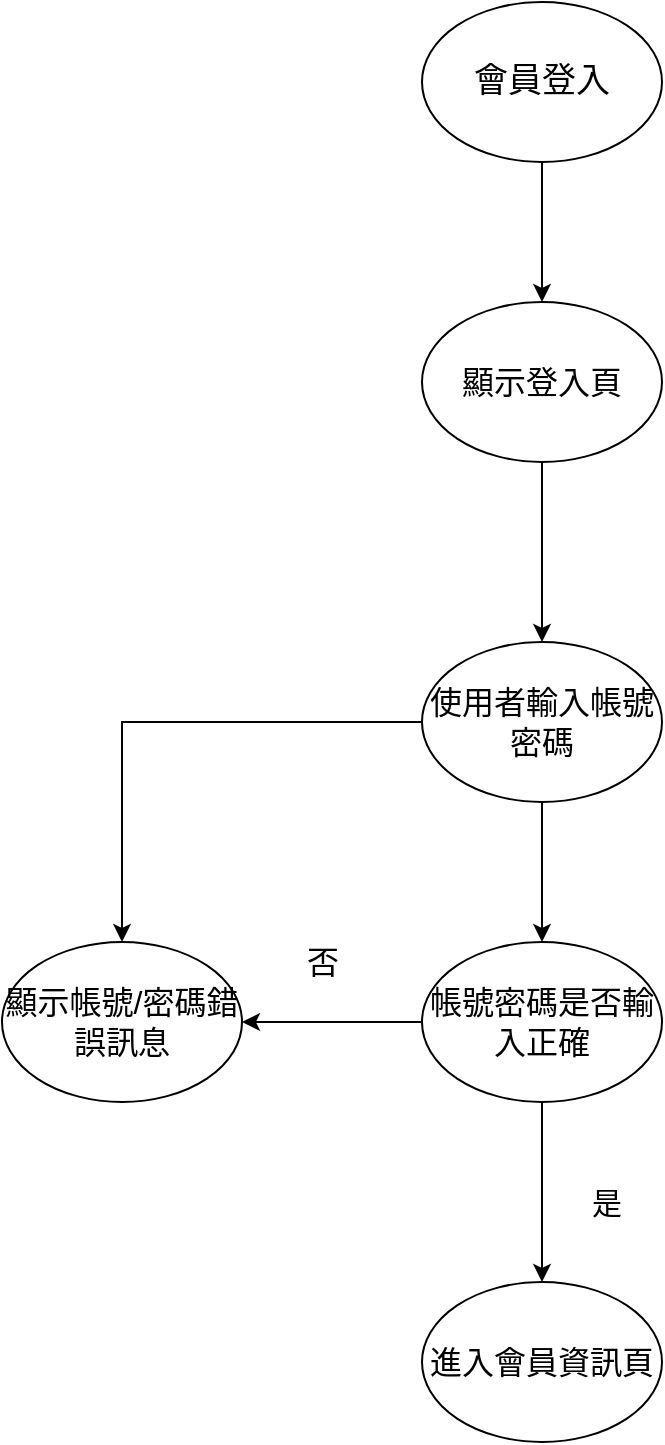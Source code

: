 <mxfile version="13.9.6" type="device"><diagram id="5FTVfMVmWQD8Uk7776hI" name="Page-1"><mxGraphModel dx="1644" dy="979" grid="1" gridSize="10" guides="1" tooltips="1" connect="1" arrows="1" fold="1" page="1" pageScale="1" pageWidth="827" pageHeight="1169" math="0" shadow="0"><root><mxCell id="0"/><mxCell id="1" parent="0"/><mxCell id="KzXAk4sJ9aW88bN2WlD1-28" value="" style="edgeStyle=orthogonalEdgeStyle;rounded=0;orthogonalLoop=1;jettySize=auto;html=1;" edge="1" parent="1" source="KzXAk4sJ9aW88bN2WlD1-8" target="KzXAk4sJ9aW88bN2WlD1-23"><mxGeometry relative="1" as="geometry"/></mxCell><mxCell id="KzXAk4sJ9aW88bN2WlD1-8" value="&lt;font style=&quot;font-size: 17px&quot;&gt;會員登入&lt;/font&gt;" style="ellipse;whiteSpace=wrap;html=1;" vertex="1" parent="1"><mxGeometry x="-520" y="20" width="120" height="80" as="geometry"/></mxCell><mxCell id="KzXAk4sJ9aW88bN2WlD1-29" value="" style="edgeStyle=orthogonalEdgeStyle;rounded=0;orthogonalLoop=1;jettySize=auto;html=1;" edge="1" parent="1" source="KzXAk4sJ9aW88bN2WlD1-23" target="KzXAk4sJ9aW88bN2WlD1-24"><mxGeometry relative="1" as="geometry"/></mxCell><mxCell id="KzXAk4sJ9aW88bN2WlD1-23" value="&lt;font style=&quot;font-size: 16px&quot;&gt;顯示登入頁&lt;/font&gt;" style="ellipse;whiteSpace=wrap;html=1;" vertex="1" parent="1"><mxGeometry x="-520" y="170" width="120" height="80" as="geometry"/></mxCell><mxCell id="KzXAk4sJ9aW88bN2WlD1-30" value="" style="edgeStyle=orthogonalEdgeStyle;rounded=0;orthogonalLoop=1;jettySize=auto;html=1;" edge="1" parent="1" source="KzXAk4sJ9aW88bN2WlD1-24" target="KzXAk4sJ9aW88bN2WlD1-25"><mxGeometry relative="1" as="geometry"/></mxCell><mxCell id="KzXAk4sJ9aW88bN2WlD1-35" style="edgeStyle=orthogonalEdgeStyle;rounded=0;orthogonalLoop=1;jettySize=auto;html=1;exitX=0;exitY=0.5;exitDx=0;exitDy=0;" edge="1" parent="1" source="KzXAk4sJ9aW88bN2WlD1-24" target="KzXAk4sJ9aW88bN2WlD1-27"><mxGeometry relative="1" as="geometry"/></mxCell><mxCell id="KzXAk4sJ9aW88bN2WlD1-24" value="&lt;font style=&quot;font-size: 16px&quot;&gt;使用者輸入帳號密碼&lt;/font&gt;" style="ellipse;whiteSpace=wrap;html=1;" vertex="1" parent="1"><mxGeometry x="-520" y="340" width="120" height="80" as="geometry"/></mxCell><mxCell id="KzXAk4sJ9aW88bN2WlD1-31" value="" style="edgeStyle=orthogonalEdgeStyle;rounded=0;orthogonalLoop=1;jettySize=auto;html=1;" edge="1" parent="1" source="KzXAk4sJ9aW88bN2WlD1-25" target="KzXAk4sJ9aW88bN2WlD1-26"><mxGeometry relative="1" as="geometry"/></mxCell><mxCell id="KzXAk4sJ9aW88bN2WlD1-32" value="" style="edgeStyle=orthogonalEdgeStyle;rounded=0;orthogonalLoop=1;jettySize=auto;html=1;" edge="1" parent="1" source="KzXAk4sJ9aW88bN2WlD1-25" target="KzXAk4sJ9aW88bN2WlD1-27"><mxGeometry relative="1" as="geometry"/></mxCell><mxCell id="KzXAk4sJ9aW88bN2WlD1-25" value="&lt;font style=&quot;font-size: 16px&quot;&gt;帳號密碼是否輸入正確&lt;/font&gt;" style="ellipse;whiteSpace=wrap;html=1;" vertex="1" parent="1"><mxGeometry x="-520" y="490" width="120" height="80" as="geometry"/></mxCell><mxCell id="KzXAk4sJ9aW88bN2WlD1-26" value="&lt;font style=&quot;font-size: 16px&quot;&gt;進入會員資訊頁&lt;/font&gt;" style="ellipse;whiteSpace=wrap;html=1;" vertex="1" parent="1"><mxGeometry x="-520" y="660" width="120" height="80" as="geometry"/></mxCell><mxCell id="KzXAk4sJ9aW88bN2WlD1-27" value="&lt;font style=&quot;font-size: 16px&quot;&gt;顯示帳號/密碼錯誤訊息&lt;/font&gt;" style="ellipse;whiteSpace=wrap;html=1;" vertex="1" parent="1"><mxGeometry x="-730" y="490" width="120" height="80" as="geometry"/></mxCell><mxCell id="KzXAk4sJ9aW88bN2WlD1-33" value="&lt;font style=&quot;font-size: 16px&quot;&gt;否&lt;/font&gt;" style="text;html=1;align=center;verticalAlign=middle;resizable=0;points=[];autosize=1;" vertex="1" parent="1"><mxGeometry x="-585" y="490" width="30" height="20" as="geometry"/></mxCell><mxCell id="KzXAk4sJ9aW88bN2WlD1-34" value="&lt;font style=&quot;font-size: 15px&quot;&gt;是&lt;/font&gt;" style="text;html=1;align=center;verticalAlign=middle;resizable=0;points=[];autosize=1;" vertex="1" parent="1"><mxGeometry x="-443" y="610" width="30" height="20" as="geometry"/></mxCell></root></mxGraphModel></diagram></mxfile>